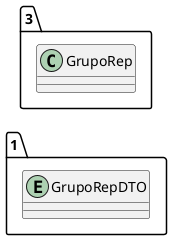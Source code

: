 @startuml 
allow_mixing
left to right direction
package "1"{
entity GrupoRepDTO

}
package "3"{
class GrupoRep
}
@enduml